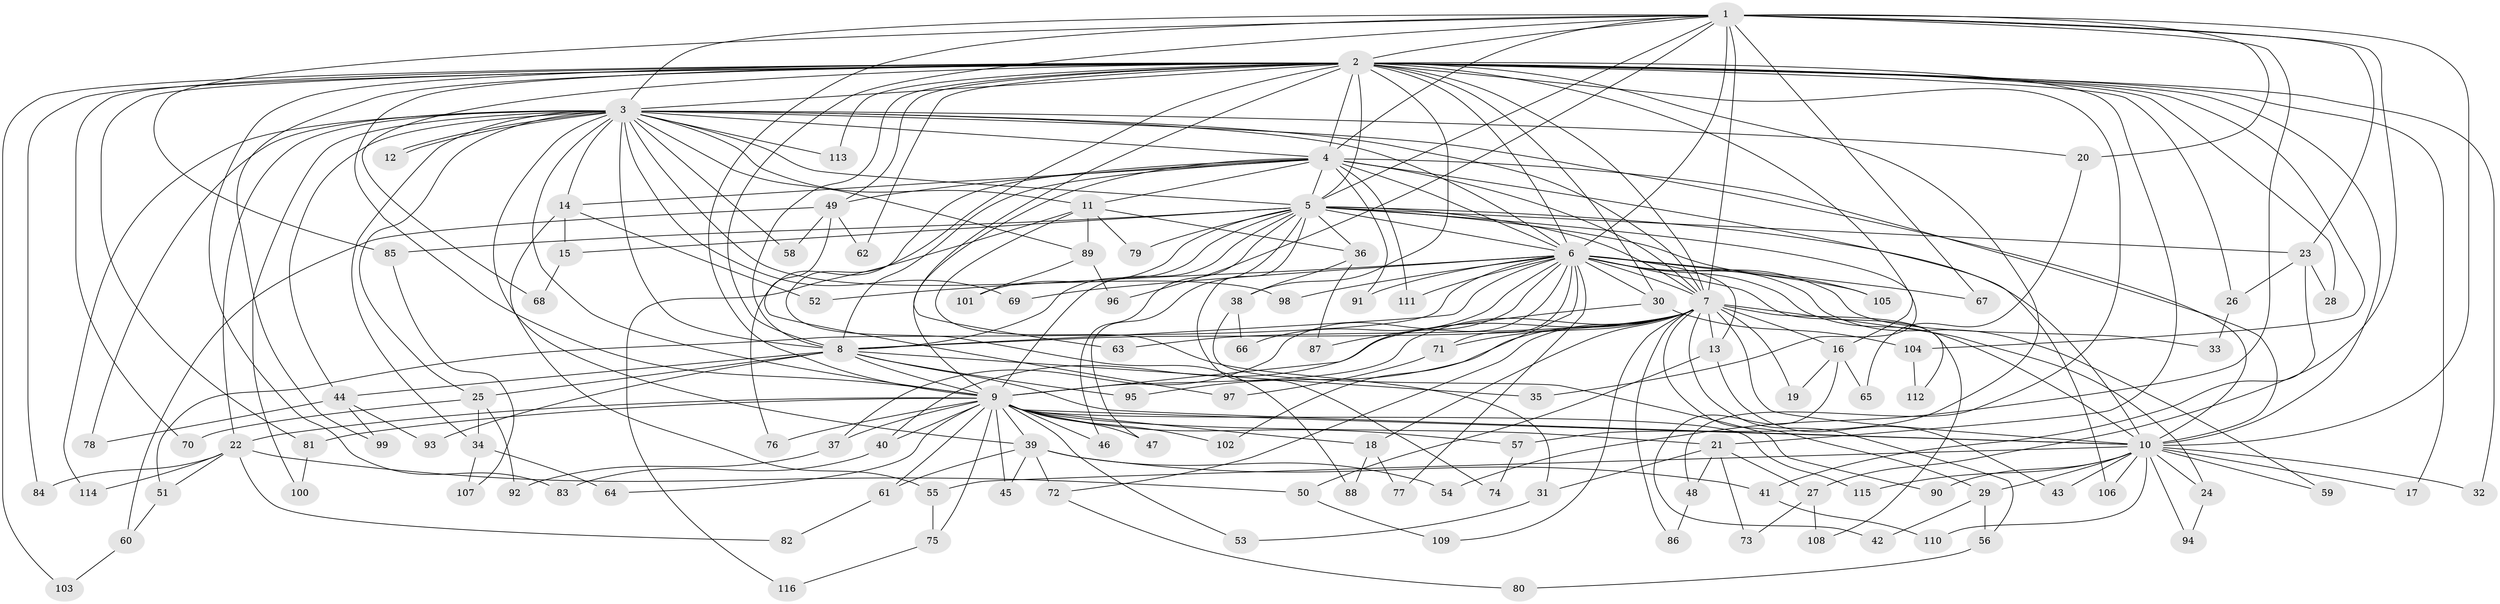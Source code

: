 // Generated by graph-tools (version 1.1) at 2025/34/03/09/25 02:34:56]
// undirected, 116 vertices, 257 edges
graph export_dot {
graph [start="1"]
  node [color=gray90,style=filled];
  1;
  2;
  3;
  4;
  5;
  6;
  7;
  8;
  9;
  10;
  11;
  12;
  13;
  14;
  15;
  16;
  17;
  18;
  19;
  20;
  21;
  22;
  23;
  24;
  25;
  26;
  27;
  28;
  29;
  30;
  31;
  32;
  33;
  34;
  35;
  36;
  37;
  38;
  39;
  40;
  41;
  42;
  43;
  44;
  45;
  46;
  47;
  48;
  49;
  50;
  51;
  52;
  53;
  54;
  55;
  56;
  57;
  58;
  59;
  60;
  61;
  62;
  63;
  64;
  65;
  66;
  67;
  68;
  69;
  70;
  71;
  72;
  73;
  74;
  75;
  76;
  77;
  78;
  79;
  80;
  81;
  82;
  83;
  84;
  85;
  86;
  87;
  88;
  89;
  90;
  91;
  92;
  93;
  94;
  95;
  96;
  97;
  98;
  99;
  100;
  101;
  102;
  103;
  104;
  105;
  106;
  107;
  108;
  109;
  110;
  111;
  112;
  113;
  114;
  115;
  116;
  1 -- 2;
  1 -- 3;
  1 -- 4;
  1 -- 5;
  1 -- 6;
  1 -- 7;
  1 -- 8;
  1 -- 9;
  1 -- 10;
  1 -- 20;
  1 -- 23;
  1 -- 27;
  1 -- 54;
  1 -- 67;
  1 -- 85;
  1 -- 96;
  2 -- 3;
  2 -- 4;
  2 -- 5;
  2 -- 6;
  2 -- 7;
  2 -- 8;
  2 -- 9;
  2 -- 10;
  2 -- 17;
  2 -- 21;
  2 -- 26;
  2 -- 28;
  2 -- 30;
  2 -- 32;
  2 -- 35;
  2 -- 38;
  2 -- 48;
  2 -- 49;
  2 -- 57;
  2 -- 62;
  2 -- 63;
  2 -- 68;
  2 -- 70;
  2 -- 81;
  2 -- 83;
  2 -- 84;
  2 -- 88;
  2 -- 99;
  2 -- 103;
  2 -- 104;
  2 -- 113;
  3 -- 4;
  3 -- 5;
  3 -- 6;
  3 -- 7;
  3 -- 8;
  3 -- 9;
  3 -- 10;
  3 -- 11;
  3 -- 12;
  3 -- 12;
  3 -- 14;
  3 -- 20;
  3 -- 22;
  3 -- 25;
  3 -- 34;
  3 -- 39;
  3 -- 44;
  3 -- 58;
  3 -- 69;
  3 -- 78;
  3 -- 89;
  3 -- 98;
  3 -- 100;
  3 -- 113;
  3 -- 114;
  4 -- 5;
  4 -- 6;
  4 -- 7;
  4 -- 8;
  4 -- 9;
  4 -- 10;
  4 -- 11;
  4 -- 14;
  4 -- 49;
  4 -- 76;
  4 -- 91;
  4 -- 106;
  4 -- 111;
  5 -- 6;
  5 -- 7;
  5 -- 8;
  5 -- 9;
  5 -- 10;
  5 -- 15;
  5 -- 16;
  5 -- 23;
  5 -- 36;
  5 -- 46;
  5 -- 47;
  5 -- 74;
  5 -- 79;
  5 -- 85;
  5 -- 101;
  5 -- 105;
  6 -- 7;
  6 -- 8;
  6 -- 9;
  6 -- 10;
  6 -- 13;
  6 -- 30;
  6 -- 33;
  6 -- 37;
  6 -- 51;
  6 -- 52;
  6 -- 59;
  6 -- 66;
  6 -- 67;
  6 -- 69;
  6 -- 71;
  6 -- 77;
  6 -- 91;
  6 -- 98;
  6 -- 102;
  6 -- 105;
  6 -- 111;
  6 -- 112;
  7 -- 8;
  7 -- 9;
  7 -- 10;
  7 -- 13;
  7 -- 16;
  7 -- 18;
  7 -- 19;
  7 -- 24;
  7 -- 29;
  7 -- 40;
  7 -- 56;
  7 -- 63;
  7 -- 71;
  7 -- 72;
  7 -- 86;
  7 -- 95;
  7 -- 108;
  7 -- 109;
  8 -- 9;
  8 -- 10;
  8 -- 25;
  8 -- 35;
  8 -- 44;
  8 -- 93;
  8 -- 95;
  9 -- 10;
  9 -- 18;
  9 -- 21;
  9 -- 22;
  9 -- 37;
  9 -- 39;
  9 -- 40;
  9 -- 45;
  9 -- 46;
  9 -- 47;
  9 -- 53;
  9 -- 57;
  9 -- 61;
  9 -- 64;
  9 -- 75;
  9 -- 76;
  9 -- 81;
  9 -- 102;
  9 -- 115;
  10 -- 17;
  10 -- 24;
  10 -- 29;
  10 -- 32;
  10 -- 43;
  10 -- 55;
  10 -- 59;
  10 -- 90;
  10 -- 94;
  10 -- 106;
  10 -- 110;
  10 -- 115;
  11 -- 31;
  11 -- 36;
  11 -- 79;
  11 -- 89;
  11 -- 116;
  13 -- 43;
  13 -- 50;
  14 -- 15;
  14 -- 52;
  14 -- 55;
  15 -- 68;
  16 -- 19;
  16 -- 42;
  16 -- 65;
  18 -- 77;
  18 -- 88;
  20 -- 65;
  21 -- 27;
  21 -- 31;
  21 -- 48;
  21 -- 73;
  22 -- 50;
  22 -- 51;
  22 -- 82;
  22 -- 84;
  22 -- 114;
  23 -- 26;
  23 -- 28;
  23 -- 41;
  24 -- 94;
  25 -- 34;
  25 -- 70;
  25 -- 92;
  26 -- 33;
  27 -- 73;
  27 -- 108;
  29 -- 42;
  29 -- 56;
  30 -- 87;
  30 -- 104;
  31 -- 53;
  34 -- 64;
  34 -- 107;
  36 -- 38;
  36 -- 87;
  37 -- 92;
  38 -- 66;
  38 -- 90;
  39 -- 41;
  39 -- 45;
  39 -- 54;
  39 -- 61;
  39 -- 72;
  40 -- 83;
  41 -- 110;
  44 -- 78;
  44 -- 93;
  44 -- 99;
  48 -- 86;
  49 -- 58;
  49 -- 60;
  49 -- 62;
  49 -- 97;
  50 -- 109;
  51 -- 60;
  55 -- 75;
  56 -- 80;
  57 -- 74;
  60 -- 103;
  61 -- 82;
  71 -- 97;
  72 -- 80;
  75 -- 116;
  81 -- 100;
  85 -- 107;
  89 -- 96;
  89 -- 101;
  104 -- 112;
}
